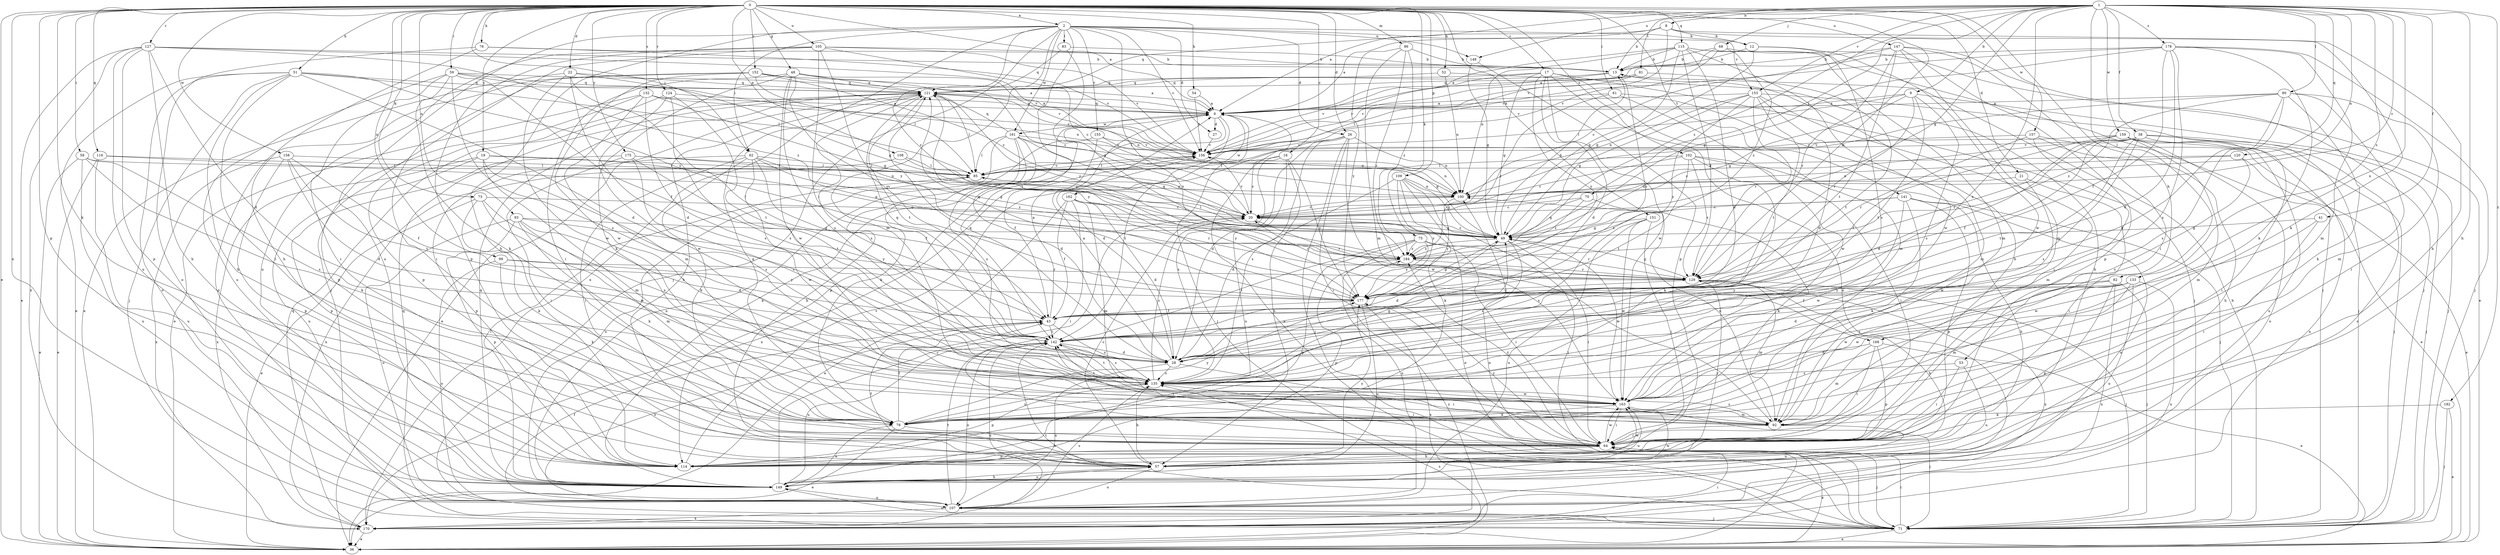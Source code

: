 strict digraph  {
0;
1;
2;
6;
8;
9;
12;
13;
16;
17;
19;
20;
21;
22;
26;
27;
28;
36;
38;
41;
43;
48;
49;
51;
52;
53;
54;
57;
58;
59;
61;
62;
64;
68;
70;
71;
73;
75;
76;
78;
80;
81;
82;
83;
85;
86;
92;
93;
99;
100;
102;
105;
107;
108;
109;
114;
115;
116;
120;
121;
124;
127;
129;
132;
133;
135;
141;
142;
147;
148;
149;
151;
152;
153;
155;
156;
157;
158;
159;
161;
162;
163;
168;
170;
175;
177;
178;
182;
184;
0 -> 2  [label=a];
0 -> 6  [label=a];
0 -> 16  [label=c];
0 -> 17  [label=c];
0 -> 19  [label=c];
0 -> 21  [label=d];
0 -> 22  [label=d];
0 -> 26  [label=d];
0 -> 36  [label=e];
0 -> 48  [label=g];
0 -> 51  [label=h];
0 -> 52  [label=h];
0 -> 53  [label=h];
0 -> 54  [label=h];
0 -> 58  [label=i];
0 -> 59  [label=i];
0 -> 61  [label=i];
0 -> 62  [label=i];
0 -> 73  [label=k];
0 -> 75  [label=k];
0 -> 76  [label=k];
0 -> 78  [label=k];
0 -> 86  [label=m];
0 -> 93  [label=n];
0 -> 99  [label=n];
0 -> 102  [label=o];
0 -> 105  [label=o];
0 -> 107  [label=o];
0 -> 108  [label=p];
0 -> 109  [label=p];
0 -> 114  [label=p];
0 -> 115  [label=q];
0 -> 116  [label=q];
0 -> 124  [label=r];
0 -> 127  [label=r];
0 -> 129  [label=r];
0 -> 132  [label=s];
0 -> 141  [label=t];
0 -> 147  [label=u];
0 -> 151  [label=v];
0 -> 152  [label=v];
0 -> 157  [label=w];
0 -> 158  [label=w];
0 -> 175  [label=y];
1 -> 6  [label=a];
1 -> 8  [label=b];
1 -> 9  [label=b];
1 -> 20  [label=c];
1 -> 38  [label=f];
1 -> 41  [label=f];
1 -> 49  [label=g];
1 -> 57  [label=h];
1 -> 68  [label=j];
1 -> 70  [label=j];
1 -> 80  [label=l];
1 -> 81  [label=l];
1 -> 82  [label=l];
1 -> 100  [label=n];
1 -> 120  [label=q];
1 -> 133  [label=s];
1 -> 135  [label=s];
1 -> 148  [label=u];
1 -> 153  [label=v];
1 -> 159  [label=w];
1 -> 168  [label=x];
1 -> 178  [label=z];
1 -> 182  [label=z];
1 -> 184  [label=z];
2 -> 12  [label=b];
2 -> 26  [label=d];
2 -> 27  [label=d];
2 -> 57  [label=h];
2 -> 62  [label=i];
2 -> 71  [label=j];
2 -> 83  [label=l];
2 -> 92  [label=m];
2 -> 142  [label=t];
2 -> 148  [label=u];
2 -> 149  [label=u];
2 -> 153  [label=v];
2 -> 155  [label=v];
2 -> 156  [label=v];
2 -> 161  [label=w];
2 -> 168  [label=x];
2 -> 170  [label=x];
2 -> 184  [label=z];
6 -> 27  [label=d];
6 -> 28  [label=d];
6 -> 71  [label=j];
6 -> 85  [label=l];
6 -> 114  [label=p];
6 -> 121  [label=q];
6 -> 161  [label=w];
6 -> 162  [label=w];
8 -> 6  [label=a];
8 -> 12  [label=b];
8 -> 13  [label=b];
8 -> 57  [label=h];
8 -> 78  [label=k];
8 -> 121  [label=q];
8 -> 156  [label=v];
9 -> 6  [label=a];
9 -> 49  [label=g];
9 -> 71  [label=j];
9 -> 85  [label=l];
9 -> 129  [label=r];
9 -> 135  [label=s];
9 -> 142  [label=t];
12 -> 13  [label=b];
12 -> 49  [label=g];
12 -> 135  [label=s];
12 -> 163  [label=w];
13 -> 121  [label=q];
13 -> 156  [label=v];
13 -> 177  [label=y];
16 -> 20  [label=c];
16 -> 57  [label=h];
16 -> 85  [label=l];
16 -> 135  [label=s];
16 -> 149  [label=u];
16 -> 177  [label=y];
17 -> 28  [label=d];
17 -> 49  [label=g];
17 -> 71  [label=j];
17 -> 92  [label=m];
17 -> 107  [label=o];
17 -> 121  [label=q];
17 -> 156  [label=v];
17 -> 163  [label=w];
17 -> 177  [label=y];
19 -> 49  [label=g];
19 -> 85  [label=l];
19 -> 92  [label=m];
19 -> 135  [label=s];
19 -> 149  [label=u];
19 -> 170  [label=x];
20 -> 49  [label=g];
20 -> 129  [label=r];
20 -> 156  [label=v];
21 -> 64  [label=i];
21 -> 100  [label=n];
21 -> 163  [label=w];
22 -> 28  [label=d];
22 -> 36  [label=e];
22 -> 43  [label=f];
22 -> 49  [label=g];
22 -> 121  [label=q];
22 -> 163  [label=w];
26 -> 28  [label=d];
26 -> 64  [label=i];
26 -> 71  [label=j];
26 -> 100  [label=n];
26 -> 135  [label=s];
26 -> 142  [label=t];
26 -> 156  [label=v];
26 -> 163  [label=w];
27 -> 156  [label=v];
28 -> 6  [label=a];
28 -> 64  [label=i];
28 -> 107  [label=o];
28 -> 121  [label=q];
28 -> 135  [label=s];
36 -> 135  [label=s];
36 -> 184  [label=z];
38 -> 20  [label=c];
38 -> 43  [label=f];
38 -> 64  [label=i];
38 -> 71  [label=j];
38 -> 107  [label=o];
38 -> 129  [label=r];
38 -> 135  [label=s];
38 -> 142  [label=t];
38 -> 156  [label=v];
41 -> 49  [label=g];
41 -> 64  [label=i];
41 -> 163  [label=w];
43 -> 6  [label=a];
43 -> 107  [label=o];
43 -> 135  [label=s];
43 -> 142  [label=t];
48 -> 20  [label=c];
48 -> 64  [label=i];
48 -> 78  [label=k];
48 -> 121  [label=q];
48 -> 135  [label=s];
48 -> 156  [label=v];
48 -> 163  [label=w];
48 -> 177  [label=y];
49 -> 13  [label=b];
49 -> 20  [label=c];
49 -> 28  [label=d];
49 -> 64  [label=i];
49 -> 85  [label=l];
49 -> 135  [label=s];
49 -> 163  [label=w];
49 -> 184  [label=z];
51 -> 28  [label=d];
51 -> 36  [label=e];
51 -> 57  [label=h];
51 -> 64  [label=i];
51 -> 71  [label=j];
51 -> 85  [label=l];
51 -> 107  [label=o];
51 -> 121  [label=q];
51 -> 184  [label=z];
52 -> 57  [label=h];
52 -> 100  [label=n];
52 -> 121  [label=q];
53 -> 64  [label=i];
53 -> 135  [label=s];
53 -> 149  [label=u];
54 -> 6  [label=a];
54 -> 156  [label=v];
57 -> 20  [label=c];
57 -> 43  [label=f];
57 -> 107  [label=o];
57 -> 129  [label=r];
57 -> 149  [label=u];
57 -> 163  [label=w];
57 -> 177  [label=y];
58 -> 36  [label=e];
58 -> 78  [label=k];
58 -> 85  [label=l];
58 -> 135  [label=s];
58 -> 149  [label=u];
59 -> 6  [label=a];
59 -> 43  [label=f];
59 -> 64  [label=i];
59 -> 78  [label=k];
59 -> 100  [label=n];
59 -> 121  [label=q];
59 -> 135  [label=s];
59 -> 149  [label=u];
61 -> 6  [label=a];
61 -> 92  [label=m];
61 -> 163  [label=w];
61 -> 184  [label=z];
62 -> 43  [label=f];
62 -> 49  [label=g];
62 -> 64  [label=i];
62 -> 78  [label=k];
62 -> 85  [label=l];
62 -> 114  [label=p];
62 -> 163  [label=w];
62 -> 184  [label=z];
64 -> 13  [label=b];
64 -> 36  [label=e];
64 -> 57  [label=h];
64 -> 71  [label=j];
64 -> 114  [label=p];
64 -> 142  [label=t];
64 -> 163  [label=w];
64 -> 177  [label=y];
64 -> 184  [label=z];
68 -> 6  [label=a];
68 -> 13  [label=b];
68 -> 36  [label=e];
68 -> 156  [label=v];
68 -> 184  [label=z];
70 -> 20  [label=c];
70 -> 49  [label=g];
70 -> 78  [label=k];
70 -> 184  [label=z];
71 -> 6  [label=a];
71 -> 13  [label=b];
71 -> 36  [label=e];
71 -> 64  [label=i];
71 -> 100  [label=n];
71 -> 121  [label=q];
71 -> 142  [label=t];
71 -> 149  [label=u];
73 -> 20  [label=c];
73 -> 36  [label=e];
73 -> 78  [label=k];
73 -> 135  [label=s];
73 -> 163  [label=w];
75 -> 64  [label=i];
75 -> 107  [label=o];
75 -> 114  [label=p];
75 -> 129  [label=r];
75 -> 142  [label=t];
75 -> 177  [label=y];
75 -> 184  [label=z];
76 -> 13  [label=b];
76 -> 57  [label=h];
76 -> 107  [label=o];
76 -> 156  [label=v];
78 -> 36  [label=e];
78 -> 43  [label=f];
78 -> 57  [label=h];
78 -> 121  [label=q];
78 -> 135  [label=s];
78 -> 149  [label=u];
78 -> 177  [label=y];
80 -> 6  [label=a];
80 -> 28  [label=d];
80 -> 64  [label=i];
80 -> 78  [label=k];
80 -> 92  [label=m];
80 -> 100  [label=n];
80 -> 135  [label=s];
80 -> 184  [label=z];
81 -> 85  [label=l];
81 -> 121  [label=q];
81 -> 142  [label=t];
81 -> 156  [label=v];
82 -> 43  [label=f];
82 -> 71  [label=j];
82 -> 114  [label=p];
82 -> 163  [label=w];
82 -> 170  [label=x];
82 -> 177  [label=y];
83 -> 13  [label=b];
83 -> 121  [label=q];
83 -> 184  [label=z];
85 -> 100  [label=n];
85 -> 149  [label=u];
85 -> 156  [label=v];
85 -> 177  [label=y];
86 -> 13  [label=b];
86 -> 92  [label=m];
86 -> 129  [label=r];
86 -> 177  [label=y];
86 -> 184  [label=z];
92 -> 64  [label=i];
92 -> 100  [label=n];
92 -> 135  [label=s];
92 -> 149  [label=u];
93 -> 28  [label=d];
93 -> 49  [label=g];
93 -> 78  [label=k];
93 -> 92  [label=m];
93 -> 107  [label=o];
93 -> 114  [label=p];
93 -> 177  [label=y];
99 -> 78  [label=k];
99 -> 107  [label=o];
99 -> 129  [label=r];
99 -> 177  [label=y];
100 -> 20  [label=c];
100 -> 177  [label=y];
102 -> 20  [label=c];
102 -> 64  [label=i];
102 -> 71  [label=j];
102 -> 78  [label=k];
102 -> 85  [label=l];
102 -> 129  [label=r];
102 -> 142  [label=t];
105 -> 13  [label=b];
105 -> 20  [label=c];
105 -> 71  [label=j];
105 -> 114  [label=p];
105 -> 142  [label=t];
105 -> 149  [label=u];
105 -> 156  [label=v];
105 -> 177  [label=y];
107 -> 43  [label=f];
107 -> 71  [label=j];
107 -> 135  [label=s];
107 -> 142  [label=t];
107 -> 170  [label=x];
108 -> 20  [label=c];
108 -> 85  [label=l];
108 -> 170  [label=x];
109 -> 28  [label=d];
109 -> 36  [label=e];
109 -> 49  [label=g];
109 -> 71  [label=j];
109 -> 78  [label=k];
109 -> 100  [label=n];
109 -> 177  [label=y];
114 -> 156  [label=v];
115 -> 6  [label=a];
115 -> 13  [label=b];
115 -> 28  [label=d];
115 -> 49  [label=g];
115 -> 71  [label=j];
115 -> 92  [label=m];
115 -> 100  [label=n];
115 -> 129  [label=r];
115 -> 163  [label=w];
116 -> 20  [label=c];
116 -> 36  [label=e];
116 -> 85  [label=l];
116 -> 149  [label=u];
120 -> 36  [label=e];
120 -> 85  [label=l];
120 -> 100  [label=n];
120 -> 135  [label=s];
121 -> 6  [label=a];
121 -> 36  [label=e];
121 -> 57  [label=h];
121 -> 85  [label=l];
121 -> 100  [label=n];
121 -> 135  [label=s];
121 -> 142  [label=t];
121 -> 177  [label=y];
121 -> 184  [label=z];
124 -> 6  [label=a];
124 -> 114  [label=p];
124 -> 135  [label=s];
124 -> 142  [label=t];
124 -> 163  [label=w];
127 -> 13  [label=b];
127 -> 28  [label=d];
127 -> 36  [label=e];
127 -> 57  [label=h];
127 -> 114  [label=p];
127 -> 149  [label=u];
127 -> 156  [label=v];
127 -> 170  [label=x];
127 -> 184  [label=z];
129 -> 20  [label=c];
129 -> 49  [label=g];
129 -> 57  [label=h];
129 -> 71  [label=j];
129 -> 92  [label=m];
129 -> 170  [label=x];
129 -> 177  [label=y];
132 -> 6  [label=a];
132 -> 36  [label=e];
132 -> 49  [label=g];
132 -> 92  [label=m];
132 -> 114  [label=p];
132 -> 135  [label=s];
132 -> 156  [label=v];
133 -> 28  [label=d];
133 -> 92  [label=m];
133 -> 135  [label=s];
133 -> 149  [label=u];
133 -> 163  [label=w];
133 -> 170  [label=x];
133 -> 177  [label=y];
135 -> 20  [label=c];
135 -> 49  [label=g];
135 -> 57  [label=h];
135 -> 64  [label=i];
135 -> 114  [label=p];
135 -> 142  [label=t];
135 -> 163  [label=w];
141 -> 20  [label=c];
141 -> 57  [label=h];
141 -> 78  [label=k];
141 -> 107  [label=o];
141 -> 114  [label=p];
141 -> 163  [label=w];
141 -> 184  [label=z];
142 -> 28  [label=d];
142 -> 107  [label=o];
142 -> 121  [label=q];
142 -> 135  [label=s];
142 -> 149  [label=u];
142 -> 170  [label=x];
147 -> 13  [label=b];
147 -> 20  [label=c];
147 -> 64  [label=i];
147 -> 71  [label=j];
147 -> 92  [label=m];
147 -> 114  [label=p];
147 -> 129  [label=r];
147 -> 142  [label=t];
148 -> 49  [label=g];
148 -> 114  [label=p];
149 -> 6  [label=a];
149 -> 20  [label=c];
149 -> 57  [label=h];
149 -> 85  [label=l];
149 -> 107  [label=o];
149 -> 121  [label=q];
149 -> 163  [label=w];
151 -> 49  [label=g];
151 -> 64  [label=i];
151 -> 107  [label=o];
151 -> 135  [label=s];
151 -> 163  [label=w];
152 -> 6  [label=a];
152 -> 20  [label=c];
152 -> 64  [label=i];
152 -> 85  [label=l];
152 -> 107  [label=o];
152 -> 121  [label=q];
152 -> 163  [label=w];
153 -> 6  [label=a];
153 -> 28  [label=d];
153 -> 49  [label=g];
153 -> 64  [label=i];
153 -> 71  [label=j];
153 -> 100  [label=n];
153 -> 129  [label=r];
153 -> 142  [label=t];
153 -> 177  [label=y];
155 -> 43  [label=f];
155 -> 49  [label=g];
155 -> 57  [label=h];
155 -> 156  [label=v];
156 -> 85  [label=l];
156 -> 100  [label=n];
156 -> 170  [label=x];
157 -> 36  [label=e];
157 -> 57  [label=h];
157 -> 92  [label=m];
157 -> 129  [label=r];
157 -> 156  [label=v];
158 -> 28  [label=d];
158 -> 43  [label=f];
158 -> 85  [label=l];
158 -> 114  [label=p];
158 -> 142  [label=t];
158 -> 170  [label=x];
159 -> 28  [label=d];
159 -> 43  [label=f];
159 -> 71  [label=j];
159 -> 92  [label=m];
159 -> 107  [label=o];
159 -> 149  [label=u];
159 -> 156  [label=v];
159 -> 170  [label=x];
161 -> 28  [label=d];
161 -> 49  [label=g];
161 -> 78  [label=k];
161 -> 85  [label=l];
161 -> 100  [label=n];
161 -> 121  [label=q];
161 -> 135  [label=s];
161 -> 149  [label=u];
161 -> 156  [label=v];
162 -> 20  [label=c];
162 -> 28  [label=d];
162 -> 36  [label=e];
162 -> 43  [label=f];
162 -> 64  [label=i];
162 -> 92  [label=m];
162 -> 129  [label=r];
163 -> 64  [label=i];
163 -> 71  [label=j];
163 -> 78  [label=k];
163 -> 92  [label=m];
163 -> 142  [label=t];
163 -> 149  [label=u];
168 -> 28  [label=d];
168 -> 36  [label=e];
168 -> 64  [label=i];
168 -> 92  [label=m];
168 -> 114  [label=p];
170 -> 36  [label=e];
170 -> 64  [label=i];
170 -> 121  [label=q];
175 -> 64  [label=i];
175 -> 85  [label=l];
175 -> 100  [label=n];
175 -> 114  [label=p];
175 -> 135  [label=s];
175 -> 142  [label=t];
177 -> 43  [label=f];
177 -> 49  [label=g];
177 -> 121  [label=q];
177 -> 149  [label=u];
177 -> 170  [label=x];
178 -> 13  [label=b];
178 -> 28  [label=d];
178 -> 43  [label=f];
178 -> 49  [label=g];
178 -> 71  [label=j];
178 -> 78  [label=k];
178 -> 92  [label=m];
178 -> 135  [label=s];
178 -> 156  [label=v];
182 -> 36  [label=e];
182 -> 71  [label=j];
182 -> 78  [label=k];
184 -> 114  [label=p];
184 -> 129  [label=r];
}

